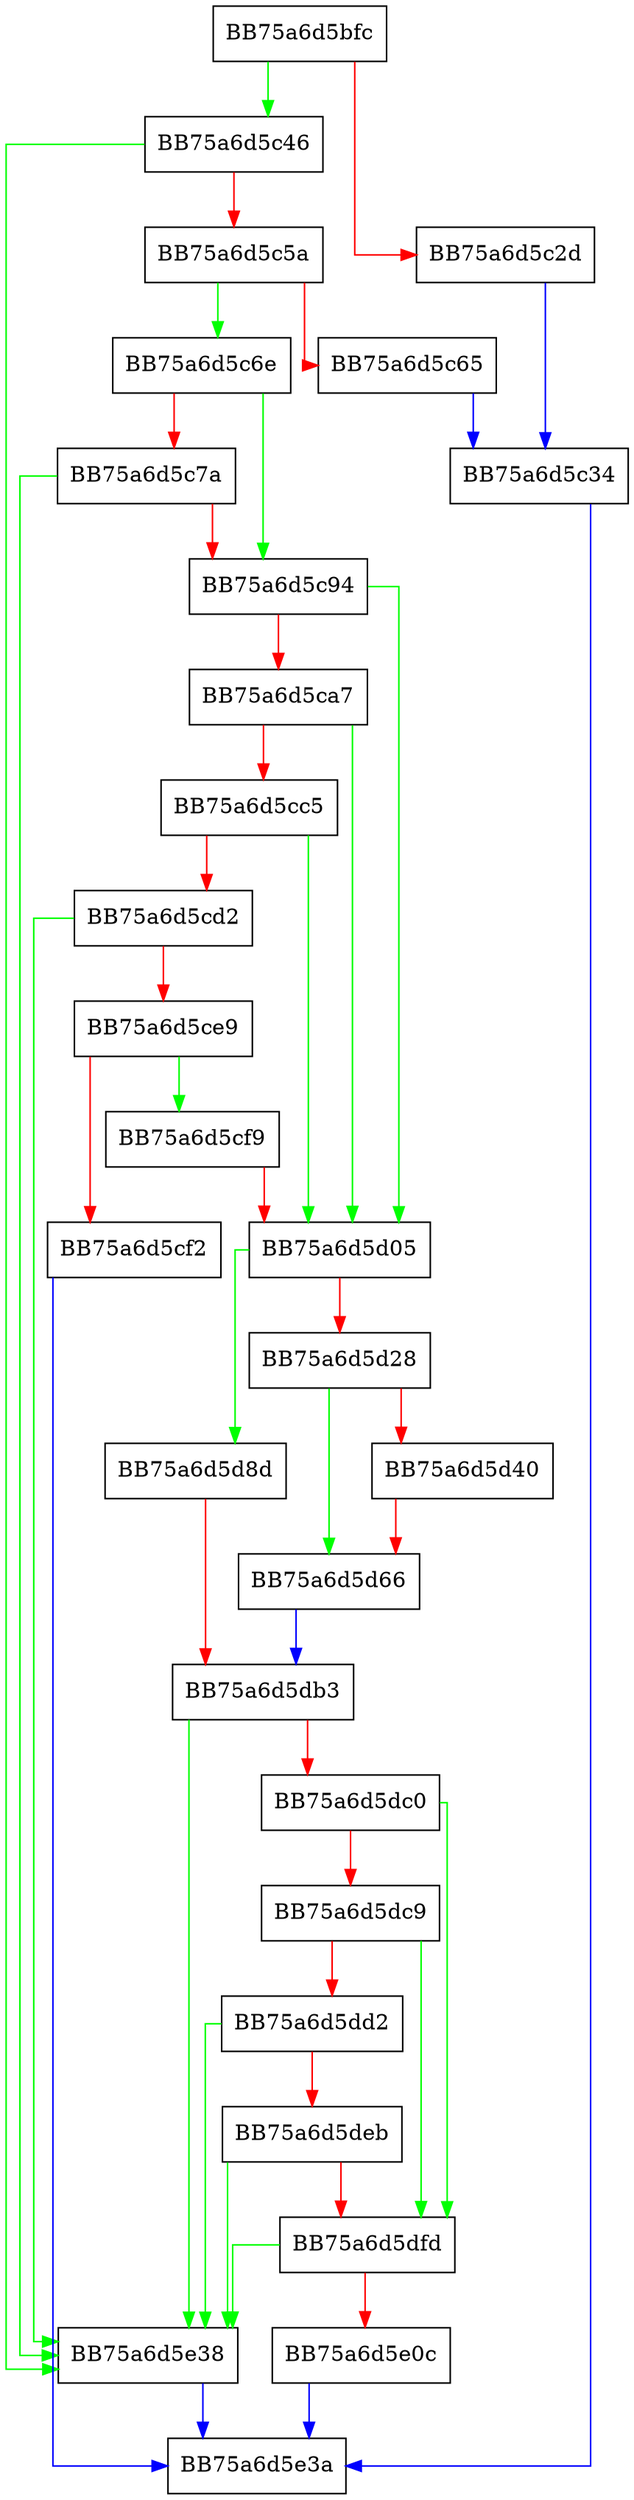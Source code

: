 digraph call {
  node [shape="box"];
  graph [splines=ortho];
  BB75a6d5bfc -> BB75a6d5c46 [color="green"];
  BB75a6d5bfc -> BB75a6d5c2d [color="red"];
  BB75a6d5c2d -> BB75a6d5c34 [color="blue"];
  BB75a6d5c34 -> BB75a6d5e3a [color="blue"];
  BB75a6d5c46 -> BB75a6d5e38 [color="green"];
  BB75a6d5c46 -> BB75a6d5c5a [color="red"];
  BB75a6d5c5a -> BB75a6d5c6e [color="green"];
  BB75a6d5c5a -> BB75a6d5c65 [color="red"];
  BB75a6d5c65 -> BB75a6d5c34 [color="blue"];
  BB75a6d5c6e -> BB75a6d5c94 [color="green"];
  BB75a6d5c6e -> BB75a6d5c7a [color="red"];
  BB75a6d5c7a -> BB75a6d5e38 [color="green"];
  BB75a6d5c7a -> BB75a6d5c94 [color="red"];
  BB75a6d5c94 -> BB75a6d5d05 [color="green"];
  BB75a6d5c94 -> BB75a6d5ca7 [color="red"];
  BB75a6d5ca7 -> BB75a6d5d05 [color="green"];
  BB75a6d5ca7 -> BB75a6d5cc5 [color="red"];
  BB75a6d5cc5 -> BB75a6d5d05 [color="green"];
  BB75a6d5cc5 -> BB75a6d5cd2 [color="red"];
  BB75a6d5cd2 -> BB75a6d5e38 [color="green"];
  BB75a6d5cd2 -> BB75a6d5ce9 [color="red"];
  BB75a6d5ce9 -> BB75a6d5cf9 [color="green"];
  BB75a6d5ce9 -> BB75a6d5cf2 [color="red"];
  BB75a6d5cf2 -> BB75a6d5e3a [color="blue"];
  BB75a6d5cf9 -> BB75a6d5d05 [color="red"];
  BB75a6d5d05 -> BB75a6d5d8d [color="green"];
  BB75a6d5d05 -> BB75a6d5d28 [color="red"];
  BB75a6d5d28 -> BB75a6d5d66 [color="green"];
  BB75a6d5d28 -> BB75a6d5d40 [color="red"];
  BB75a6d5d40 -> BB75a6d5d66 [color="red"];
  BB75a6d5d66 -> BB75a6d5db3 [color="blue"];
  BB75a6d5d8d -> BB75a6d5db3 [color="red"];
  BB75a6d5db3 -> BB75a6d5e38 [color="green"];
  BB75a6d5db3 -> BB75a6d5dc0 [color="red"];
  BB75a6d5dc0 -> BB75a6d5dfd [color="green"];
  BB75a6d5dc0 -> BB75a6d5dc9 [color="red"];
  BB75a6d5dc9 -> BB75a6d5dfd [color="green"];
  BB75a6d5dc9 -> BB75a6d5dd2 [color="red"];
  BB75a6d5dd2 -> BB75a6d5e38 [color="green"];
  BB75a6d5dd2 -> BB75a6d5deb [color="red"];
  BB75a6d5deb -> BB75a6d5e38 [color="green"];
  BB75a6d5deb -> BB75a6d5dfd [color="red"];
  BB75a6d5dfd -> BB75a6d5e38 [color="green"];
  BB75a6d5dfd -> BB75a6d5e0c [color="red"];
  BB75a6d5e0c -> BB75a6d5e3a [color="blue"];
  BB75a6d5e38 -> BB75a6d5e3a [color="blue"];
}
